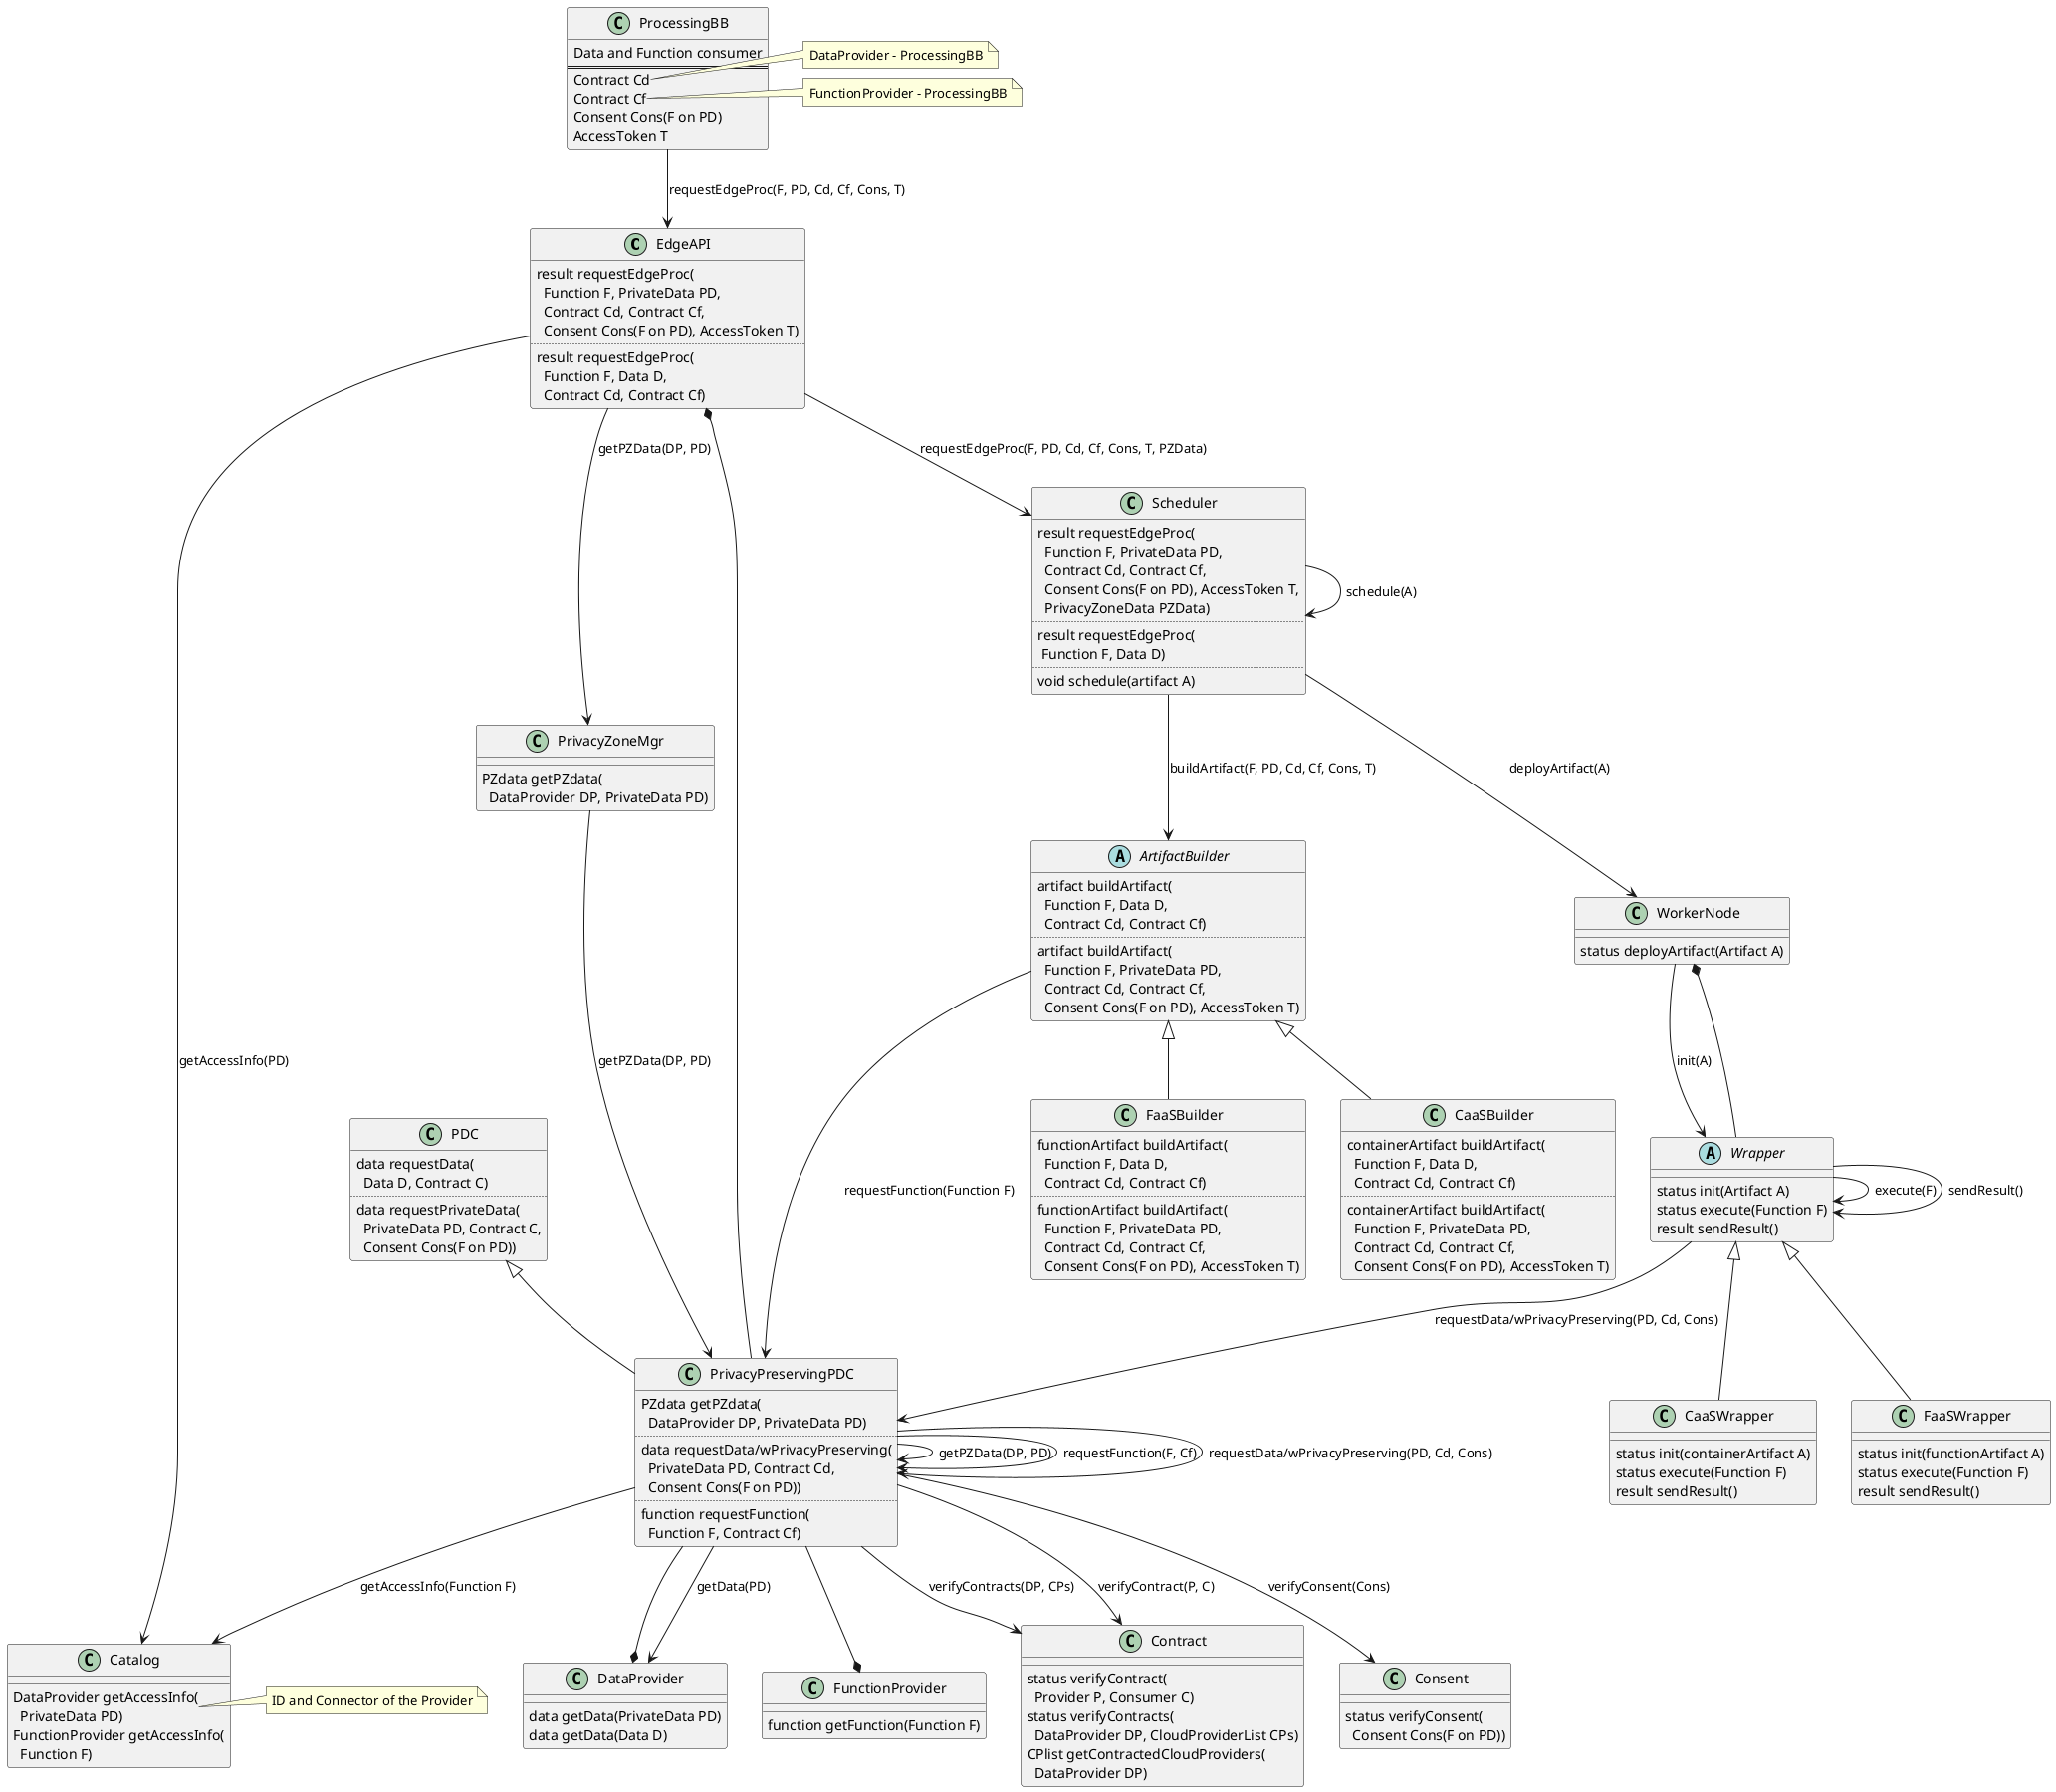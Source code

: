 @startuml

class EdgeAPI {
    {method} result requestEdgeProc(\n  Function F, PrivateData PD,\n  Contract Cd, Contract Cf,\n  Consent Cons(F on PD), AccessToken T)
    ..
    {method} result requestEdgeProc(\n  Function F, Data D,\n  Contract Cd, Contract Cf)
}
class PrivacyZoneMgr {
    {method} PZdata getPZdata(\n  DataProvider DP, PrivateData PD)
}
class PDC {
    {method} data requestData(\n  Data D, Contract C)
    ..
    {method} data requestPrivateData(\n  PrivateData PD, Contract C,\n  Consent Cons(F on PD))
}
class PrivacyPreservingPDC {
    {method} PZdata getPZdata(\n  DataProvider DP, PrivateData PD)
    ..
    {method} data requestData/wPrivacyPreserving(\n  PrivateData PD, Contract Cd,\n  Consent Cons(F on PD))
    ..
    {method} function requestFunction(\n  Function F, Contract Cf)
}
class Catalog {
    {method} DataProvider getAccessInfo(\n  PrivateData PD)
    {method} FunctionProvider getAccessInfo(\n  Function F)
}
note right of Catalog::getAccessInfo {
    ID and Connector of the Provider
}
class Contract {
    {method} status verifyContract(\n  Provider P, Consumer C)
    {method} status verifyContracts(\n  DataProvider DP, CloudProviderList CPs)
    {method} CPlist getContractedCloudProviders(\n  DataProvider DP)
}
class Consent {
    {method} status verifyConsent(\n  Consent Cons(F on PD))
}
class DataProvider {
    {method} data getData(PrivateData PD)
    {method} data getData(Data D)
}
class FunctionProvider {
    {method} function getFunction(Function F)
}
class ProcessingBB {
    Data and Function consumer
    ==
    {field} Contract Cd
    {field} Contract Cf
    {field} Consent Cons(F on PD)
    {field} AccessToken T
}
note right of ProcessingBB::Cd {
    DataProvider - ProcessingBB
}
note right of ProcessingBB::Cf {
    FunctionProvider - ProcessingBB
}

class Scheduler {
    {method} result requestEdgeProc(\n  Function F, PrivateData PD,\n  Contract Cd, Contract Cf,\n  Consent Cons(F on PD), AccessToken T,\n  PrivacyZoneData PZData)
    ..
    {method} result requestEdgeProc(\n Function F, Data D)
    ..
    {method} void schedule(artifact A)
}
abstract class ArtifactBuilder {
    {method} artifact buildArtifact(\n  Function F, Data D,\n  Contract Cd, Contract Cf)
    ..
    {method} artifact buildArtifact(\n  Function F, PrivateData PD,\n  Contract Cd, Contract Cf,\n  Consent Cons(F on PD), AccessToken T)
}
class CaaSBuilder {
    {method} containerArtifact buildArtifact(\n  Function F, Data D,\n  Contract Cd, Contract Cf)
    ..
    {method} containerArtifact buildArtifact(\n  Function F, PrivateData PD,\n  Contract Cd, Contract Cf,\n  Consent Cons(F on PD), AccessToken T)
}
class FaaSBuilder {
    {method} functionArtifact buildArtifact(\n  Function F, Data D,\n  Contract Cd, Contract Cf)
    ..
    {method} functionArtifact buildArtifact(\n  Function F, PrivateData PD,\n  Contract Cd, Contract Cf,\n  Consent Cons(F on PD), AccessToken T)
}
abstract class Wrapper {
  {method} status init(Artifact A)
  {method} status execute(Function F)
  {method} result sendResult()
}
class CaaSWrapper {
  {method} status init(containerArtifact A)
  {method} status execute(Function F)
  {method} result sendResult()
}
class FaaSWrapper {
  {method} status init(functionArtifact A)
  {method} status execute(Function F)
  {method} result sendResult()
}
class WorkerNode {
  {method} status deployArtifact(Artifact A)
}

DataProvider *-- PrivacyPreservingPDC
FunctionProvider *-- PrivacyPreservingPDC
EdgeAPI *-- PrivacyPreservingPDC

PDC <|-- PrivacyPreservingPDC

ArtifactBuilder <|-- CaaSBuilder
ArtifactBuilder <|-- FaaSBuilder
Wrapper <|-- CaaSWrapper
Wrapper <|-- FaaSWrapper

WorkerNode *-- Wrapper

ProcessingBB --> EdgeAPI : requestEdgeProc(F, PD, Cd, Cf, Cons, T)
EdgeAPI --> Catalog : getAccessInfo(PD)
EdgeAPI --> PrivacyZoneMgr : getPZData(DP, PD)
PrivacyZoneMgr --> PrivacyPreservingPDC : getPZData(DP, PD)
PrivacyPreservingPDC --> PrivacyPreservingPDC : getPZData(DP, PD)

EdgeAPI --> Scheduler : requestEdgeProc(F, PD, Cd, Cf, Cons, T, PZData)
Scheduler --> ArtifactBuilder : buildArtifact(F, PD, Cd, Cf, Cons, T)
ArtifactBuilder --> PrivacyPreservingPDC : requestFunction(Function F)
PrivacyPreservingPDC --> Catalog : getAccessInfo(Function F)
PrivacyPreservingPDC --> PrivacyPreservingPDC : requestFunction(F, Cf)

Scheduler --> Scheduler : schedule(A)
Scheduler --> WorkerNode : deployArtifact(A)
WorkerNode --> Wrapper : init(A)
Wrapper --> PrivacyPreservingPDC : requestData/wPrivacyPreserving(PD, Cd, Cons)
PrivacyPreservingPDC --> PrivacyPreservingPDC : requestData/wPrivacyPreserving(PD, Cd, Cons)
PrivacyPreservingPDC --> Contract : verifyContracts(DP, CPs)
PrivacyPreservingPDC --> Contract : verifyContract(P, C)
PrivacyPreservingPDC --> Consent : verifyConsent(Cons)
PrivacyPreservingPDC --> DataProvider : getData(PD)
Wrapper --> Wrapper : execute(F)
Wrapper --> Wrapper : sendResult()

together {
    class PDC
    class PrivacyPreservingPDC
    class Catalog
    class Contract
    class Consent
}

together {
    class EdgeAPI
    class PrivacyZoneMgr
    class Scheduler
    abstract class Wrapper
}

DataProvider -[hidden]> FunctionProvider

@enduml

